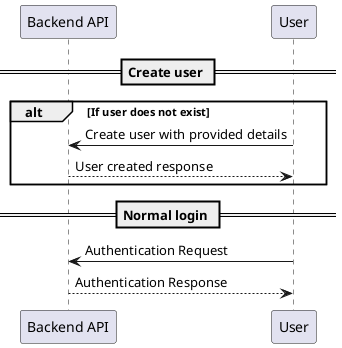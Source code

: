 @startuml backend_login  

participant "Backend API" as BAPI
participant "User" as U

== Create user ==
alt If user does not exist
U -> BAPI : Create user with provided details
BAPI --> U: User created response 
end
== Normal login ==
U -> BAPI : Authentication Request
BAPI --> U : Authentication Response

@enduml